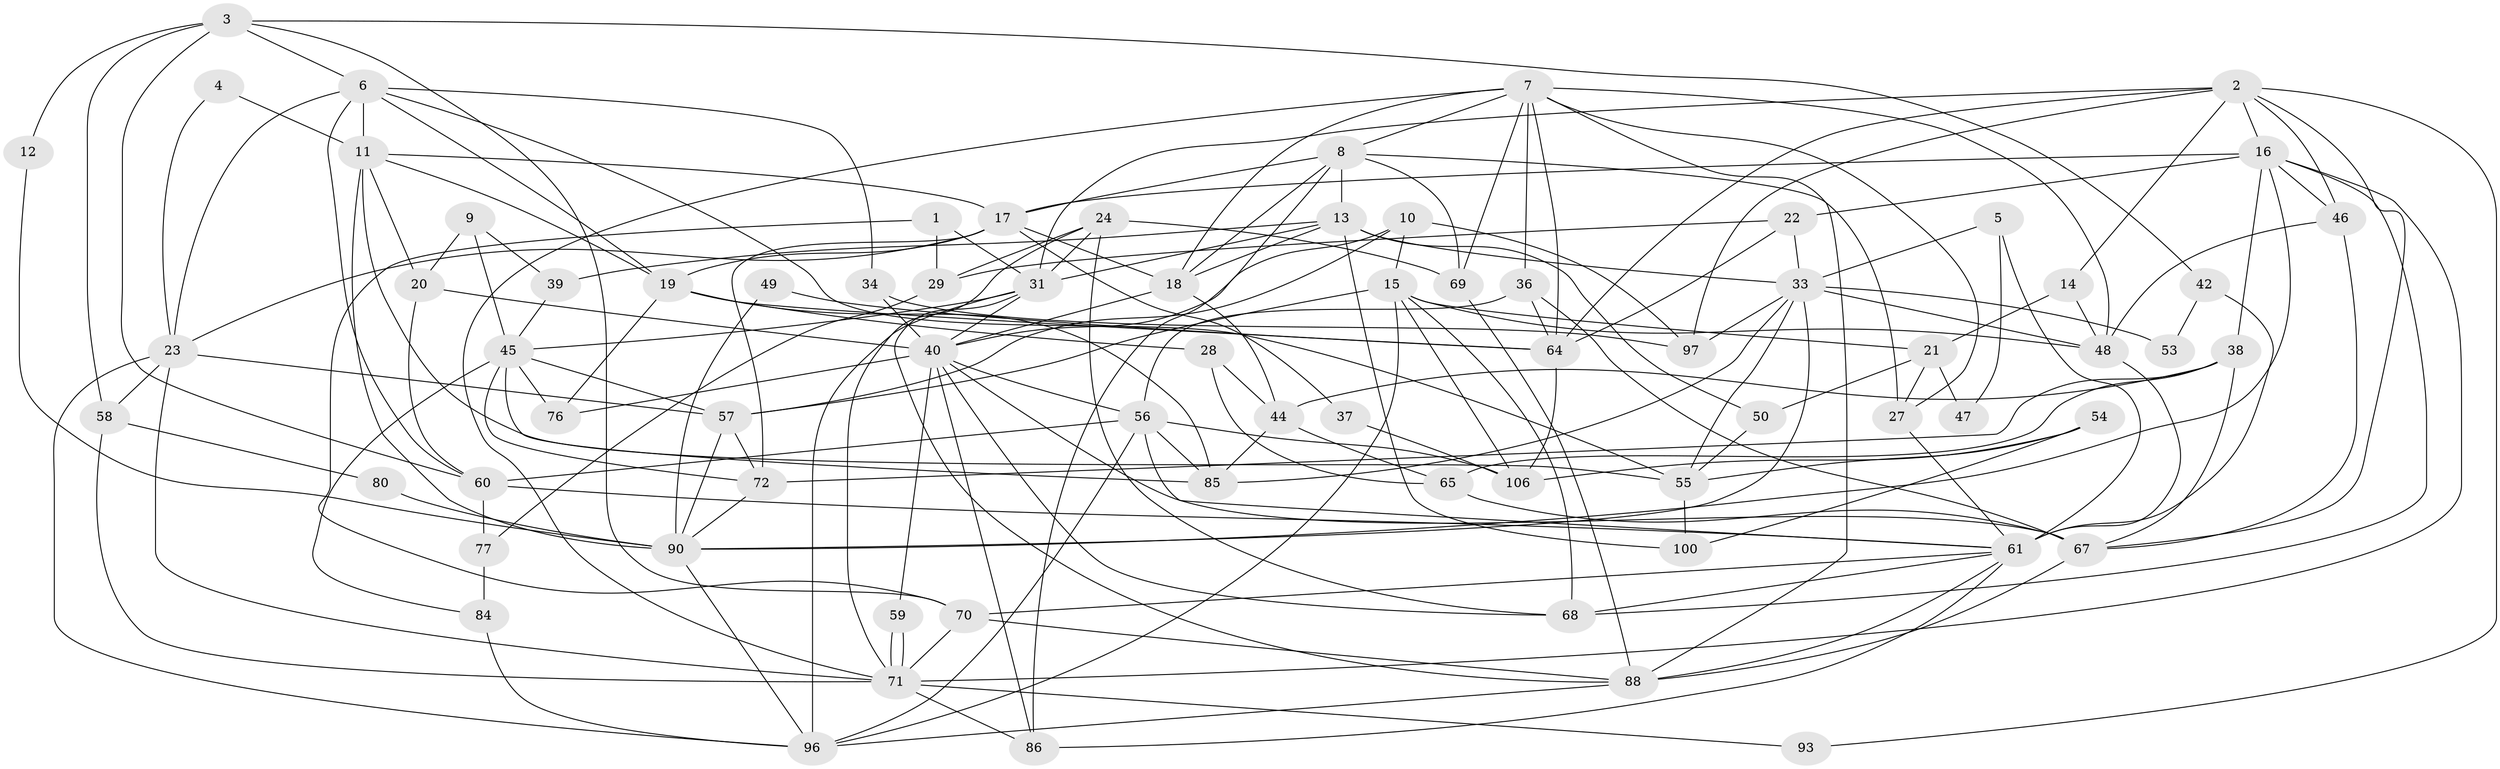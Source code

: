 // Generated by graph-tools (version 1.1) at 2025/24/03/03/25 07:24:04]
// undirected, 73 vertices, 186 edges
graph export_dot {
graph [start="1"]
  node [color=gray90,style=filled];
  1 [super="+26"];
  2 [super="+35"];
  3 [super="+66"];
  4;
  5;
  6 [super="+43"];
  7 [super="+63"];
  8 [super="+52"];
  9 [super="+82"];
  10;
  11 [super="+87"];
  12;
  13 [super="+114"];
  14;
  15 [super="+95"];
  16 [super="+30"];
  17 [super="+32"];
  18 [super="+73"];
  19 [super="+51"];
  20;
  21 [super="+89"];
  22 [super="+99"];
  23 [super="+25"];
  24 [super="+74"];
  27;
  28;
  29;
  31 [super="+105"];
  33 [super="+81"];
  34;
  36;
  37;
  38 [super="+78"];
  39;
  40 [super="+41"];
  42;
  44;
  45 [super="+103"];
  46;
  47;
  48 [super="+92"];
  49;
  50;
  53;
  54;
  55 [super="+75"];
  56 [super="+115"];
  57 [super="+102"];
  58;
  59;
  60 [super="+62"];
  61 [super="+107"];
  64 [super="+110"];
  65 [super="+79"];
  67 [super="+104"];
  68 [super="+111"];
  69;
  70 [super="+113"];
  71 [super="+83"];
  72 [super="+91"];
  76;
  77 [super="+109"];
  80;
  84;
  85 [super="+101"];
  86 [super="+98"];
  88 [super="+108"];
  90 [super="+94"];
  93;
  96 [super="+112"];
  97;
  100;
  106;
  1 -- 31 [weight=2];
  1 -- 29;
  1 -- 70;
  2 -- 46;
  2 -- 93;
  2 -- 97;
  2 -- 64;
  2 -- 67;
  2 -- 14;
  2 -- 31;
  2 -- 16;
  3 -- 70;
  3 -- 12;
  3 -- 42;
  3 -- 6;
  3 -- 58;
  3 -- 60;
  4 -- 11;
  4 -- 23;
  5 -- 33;
  5 -- 61;
  5 -- 47;
  6 -- 11;
  6 -- 23;
  6 -- 34;
  6 -- 55;
  6 -- 60;
  6 -- 19;
  7 -- 71;
  7 -- 48;
  7 -- 64;
  7 -- 36;
  7 -- 69;
  7 -- 27;
  7 -- 88;
  7 -- 18;
  7 -- 8;
  8 -- 27;
  8 -- 17;
  8 -- 18;
  8 -- 69;
  8 -- 86;
  8 -- 13;
  9 -- 45;
  9 -- 20;
  9 -- 39;
  10 -- 97;
  10 -- 15;
  10 -- 57;
  10 -- 40;
  11 -- 55;
  11 -- 20;
  11 -- 90;
  11 -- 17;
  11 -- 19;
  12 -- 90;
  13 -- 33;
  13 -- 18;
  13 -- 50;
  13 -- 100;
  13 -- 39;
  13 -- 31;
  14 -- 21;
  14 -- 48;
  15 -- 106;
  15 -- 48;
  15 -- 21;
  15 -- 57;
  15 -- 68;
  15 -- 96;
  16 -- 71;
  16 -- 68;
  16 -- 17;
  16 -- 22;
  16 -- 38;
  16 -- 90;
  16 -- 46;
  17 -- 72;
  17 -- 37;
  17 -- 18;
  17 -- 23;
  17 -- 19;
  18 -- 40;
  18 -- 44;
  19 -- 85;
  19 -- 64;
  19 -- 28;
  19 -- 76;
  20 -- 60;
  20 -- 40;
  21 -- 27;
  21 -- 50;
  21 -- 47;
  22 -- 33;
  22 -- 64;
  22 -- 29;
  23 -- 71;
  23 -- 96;
  23 -- 57;
  23 -- 58;
  24 -- 69;
  24 -- 29;
  24 -- 71;
  24 -- 68;
  24 -- 31;
  27 -- 61;
  28 -- 44;
  28 -- 65;
  29 -- 77;
  31 -- 40;
  31 -- 96;
  31 -- 88;
  31 -- 45;
  33 -- 53;
  33 -- 97;
  33 -- 85;
  33 -- 55;
  33 -- 90;
  33 -- 48;
  34 -- 97;
  34 -- 40;
  36 -- 67;
  36 -- 64;
  36 -- 56;
  37 -- 106;
  38 -- 44;
  38 -- 72;
  38 -- 65;
  38 -- 67;
  39 -- 45;
  40 -- 59;
  40 -- 76;
  40 -- 56;
  40 -- 68;
  40 -- 67;
  40 -- 86;
  42 -- 53;
  42 -- 61;
  44 -- 85;
  44 -- 65;
  45 -- 57;
  45 -- 84;
  45 -- 85;
  45 -- 72;
  45 -- 76;
  46 -- 67;
  46 -- 48;
  48 -- 61;
  49 -- 90;
  49 -- 64;
  50 -- 55;
  54 -- 55;
  54 -- 106;
  54 -- 100;
  55 -- 100;
  56 -- 60;
  56 -- 85;
  56 -- 106;
  56 -- 61;
  56 -- 96;
  57 -- 90;
  57 -- 72;
  58 -- 71;
  58 -- 80;
  59 -- 71;
  59 -- 71;
  60 -- 77;
  60 -- 61;
  61 -- 86;
  61 -- 88;
  61 -- 68;
  61 -- 70;
  64 -- 106;
  65 -- 67;
  67 -- 88;
  69 -- 88;
  70 -- 71;
  70 -- 88;
  71 -- 93;
  71 -- 86;
  72 -- 90;
  77 -- 84;
  80 -- 90;
  84 -- 96;
  88 -- 96;
  90 -- 96;
}
